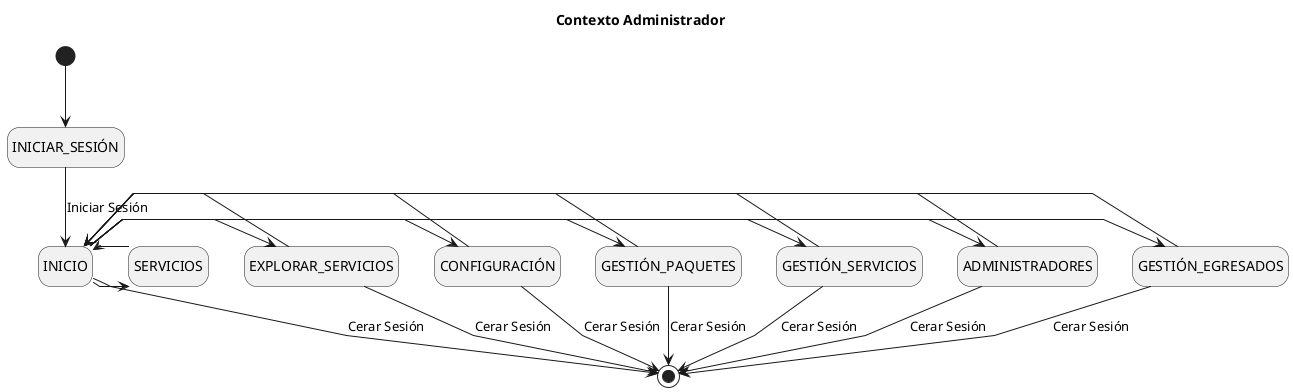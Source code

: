 @startuml Contexto
title Contexto Administrador

skinparam {
    NoteBackgroundColor #whiteSmoke
    NoteBorderColor #green
    linetype polyline
}

hide empty description

[*] --> INICIAR_SESIÓN
INICIAR_SESIÓN --> INICIO : Iniciar Sesión

INICIO -> GESTIÓN_EGRESADOS
INICIO <- GESTIÓN_EGRESADOS
INICIO -> ADMINISTRADORES
INICIO <- ADMINISTRADORES
INICIO -> GESTIÓN_SERVICIOS
INICIO <- GESTIÓN_SERVICIOS
INICIO -> GESTIÓN_PAQUETES
INICIO <- GESTIÓN_PAQUETES
INICIO -> CONFIGURACIÓN
INICIO <- CONFIGURACIÓN
INICIO -> EXPLORAR_SERVICIOS
INICIO <- EXPLORAR_SERVICIOS
INICIO -> SERVICIOS
INICIO <- SERVICIOS

INICIO --> [*] : Cerar Sesión
GESTIÓN_EGRESADOS --> [*] : Cerar Sesión
ADMINISTRADORES --> [*] : Cerar Sesión
GESTIÓN_SERVICIOS --> [*] : Cerar Sesión
GESTIÓN_PAQUETES --> [*] : Cerar Sesión
CONFIGURACIÓN --> [*] : Cerar Sesión
EXPLORAR_SERVICIOS --> [*] : Cerar Sesión


@enduml